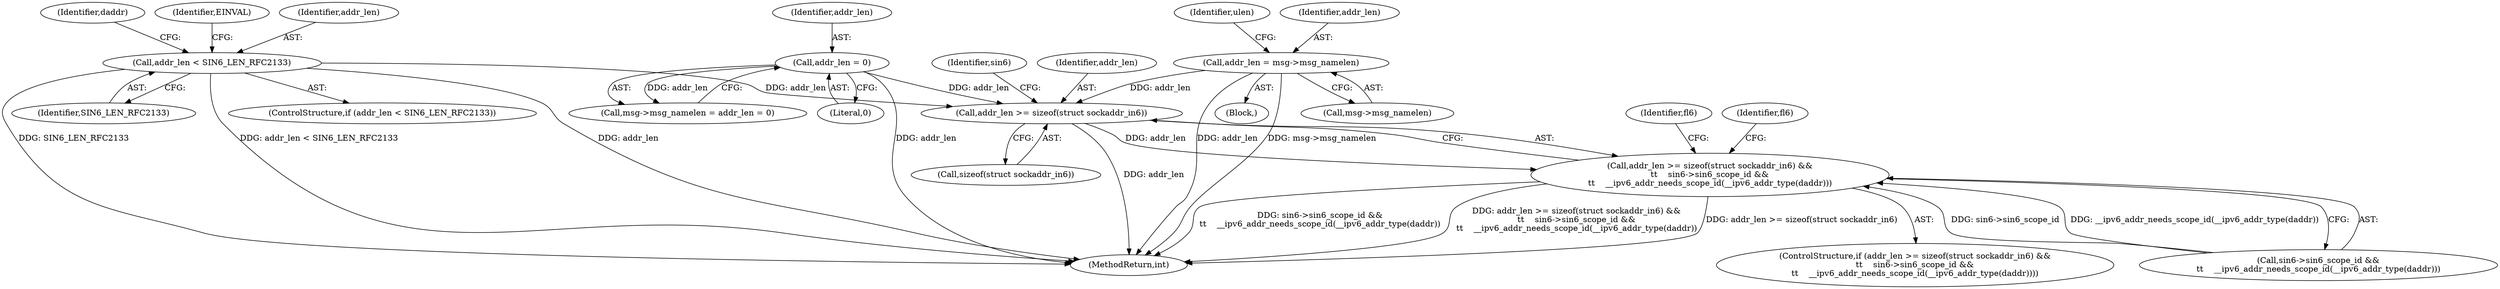 digraph "0_linux_45f6fad84cc305103b28d73482b344d7f5b76f39_18@API" {
"1000481" [label="(Call,addr_len >= sizeof(struct sockaddr_in6))"];
"1000208" [label="(Call,addr_len < SIN6_LEN_RFC2133)"];
"1000235" [label="(Call,addr_len = 0)"];
"1000148" [label="(Call,addr_len = msg->msg_namelen)"];
"1000480" [label="(Call,addr_len >= sizeof(struct sockaddr_in6) &&\n\t\t    sin6->sin6_scope_id &&\n\t\t    __ipv6_addr_needs_scope_id(__ipv6_addr_type(daddr)))"];
"1000481" [label="(Call,addr_len >= sizeof(struct sockaddr_in6))"];
"1000482" [label="(Identifier,addr_len)"];
"1000215" [label="(Identifier,daddr)"];
"1000483" [label="(Call,sizeof(struct sockaddr_in6))"];
"1000487" [label="(Identifier,sin6)"];
"1000155" [label="(Identifier,ulen)"];
"1000213" [label="(Identifier,EINVAL)"];
"1000210" [label="(Identifier,SIN6_LEN_RFC2133)"];
"1000485" [label="(Call,sin6->sin6_scope_id &&\n\t\t    __ipv6_addr_needs_scope_id(__ipv6_addr_type(daddr)))"];
"1000113" [label="(Block,)"];
"1000480" [label="(Call,addr_len >= sizeof(struct sockaddr_in6) &&\n\t\t    sin6->sin6_scope_id &&\n\t\t    __ipv6_addr_needs_scope_id(__ipv6_addr_type(daddr)))"];
"1000536" [label="(Identifier,fl6)"];
"1000479" [label="(ControlStructure,if (addr_len >= sizeof(struct sockaddr_in6) &&\n\t\t    sin6->sin6_scope_id &&\n\t\t    __ipv6_addr_needs_scope_id(__ipv6_addr_type(daddr))))"];
"1000148" [label="(Call,addr_len = msg->msg_namelen)"];
"1000494" [label="(Identifier,fl6)"];
"1000237" [label="(Literal,0)"];
"1000207" [label="(ControlStructure,if (addr_len < SIN6_LEN_RFC2133))"];
"1000235" [label="(Call,addr_len = 0)"];
"1001043" [label="(MethodReturn,int)"];
"1000149" [label="(Identifier,addr_len)"];
"1000231" [label="(Call,msg->msg_namelen = addr_len = 0)"];
"1000209" [label="(Identifier,addr_len)"];
"1000150" [label="(Call,msg->msg_namelen)"];
"1000208" [label="(Call,addr_len < SIN6_LEN_RFC2133)"];
"1000236" [label="(Identifier,addr_len)"];
"1000481" -> "1000480"  [label="AST: "];
"1000481" -> "1000483"  [label="CFG: "];
"1000482" -> "1000481"  [label="AST: "];
"1000483" -> "1000481"  [label="AST: "];
"1000487" -> "1000481"  [label="CFG: "];
"1000480" -> "1000481"  [label="CFG: "];
"1000481" -> "1001043"  [label="DDG: addr_len"];
"1000481" -> "1000480"  [label="DDG: addr_len"];
"1000208" -> "1000481"  [label="DDG: addr_len"];
"1000235" -> "1000481"  [label="DDG: addr_len"];
"1000148" -> "1000481"  [label="DDG: addr_len"];
"1000208" -> "1000207"  [label="AST: "];
"1000208" -> "1000210"  [label="CFG: "];
"1000209" -> "1000208"  [label="AST: "];
"1000210" -> "1000208"  [label="AST: "];
"1000213" -> "1000208"  [label="CFG: "];
"1000215" -> "1000208"  [label="CFG: "];
"1000208" -> "1001043"  [label="DDG: addr_len"];
"1000208" -> "1001043"  [label="DDG: SIN6_LEN_RFC2133"];
"1000208" -> "1001043"  [label="DDG: addr_len < SIN6_LEN_RFC2133"];
"1000235" -> "1000231"  [label="AST: "];
"1000235" -> "1000237"  [label="CFG: "];
"1000236" -> "1000235"  [label="AST: "];
"1000237" -> "1000235"  [label="AST: "];
"1000231" -> "1000235"  [label="CFG: "];
"1000235" -> "1001043"  [label="DDG: addr_len"];
"1000235" -> "1000231"  [label="DDG: addr_len"];
"1000148" -> "1000113"  [label="AST: "];
"1000148" -> "1000150"  [label="CFG: "];
"1000149" -> "1000148"  [label="AST: "];
"1000150" -> "1000148"  [label="AST: "];
"1000155" -> "1000148"  [label="CFG: "];
"1000148" -> "1001043"  [label="DDG: addr_len"];
"1000148" -> "1001043"  [label="DDG: msg->msg_namelen"];
"1000480" -> "1000479"  [label="AST: "];
"1000480" -> "1000485"  [label="CFG: "];
"1000485" -> "1000480"  [label="AST: "];
"1000494" -> "1000480"  [label="CFG: "];
"1000536" -> "1000480"  [label="CFG: "];
"1000480" -> "1001043"  [label="DDG: addr_len >= sizeof(struct sockaddr_in6) &&\n\t\t    sin6->sin6_scope_id &&\n\t\t    __ipv6_addr_needs_scope_id(__ipv6_addr_type(daddr))"];
"1000480" -> "1001043"  [label="DDG: addr_len >= sizeof(struct sockaddr_in6)"];
"1000480" -> "1001043"  [label="DDG: sin6->sin6_scope_id &&\n\t\t    __ipv6_addr_needs_scope_id(__ipv6_addr_type(daddr))"];
"1000485" -> "1000480"  [label="DDG: sin6->sin6_scope_id"];
"1000485" -> "1000480"  [label="DDG: __ipv6_addr_needs_scope_id(__ipv6_addr_type(daddr))"];
}
